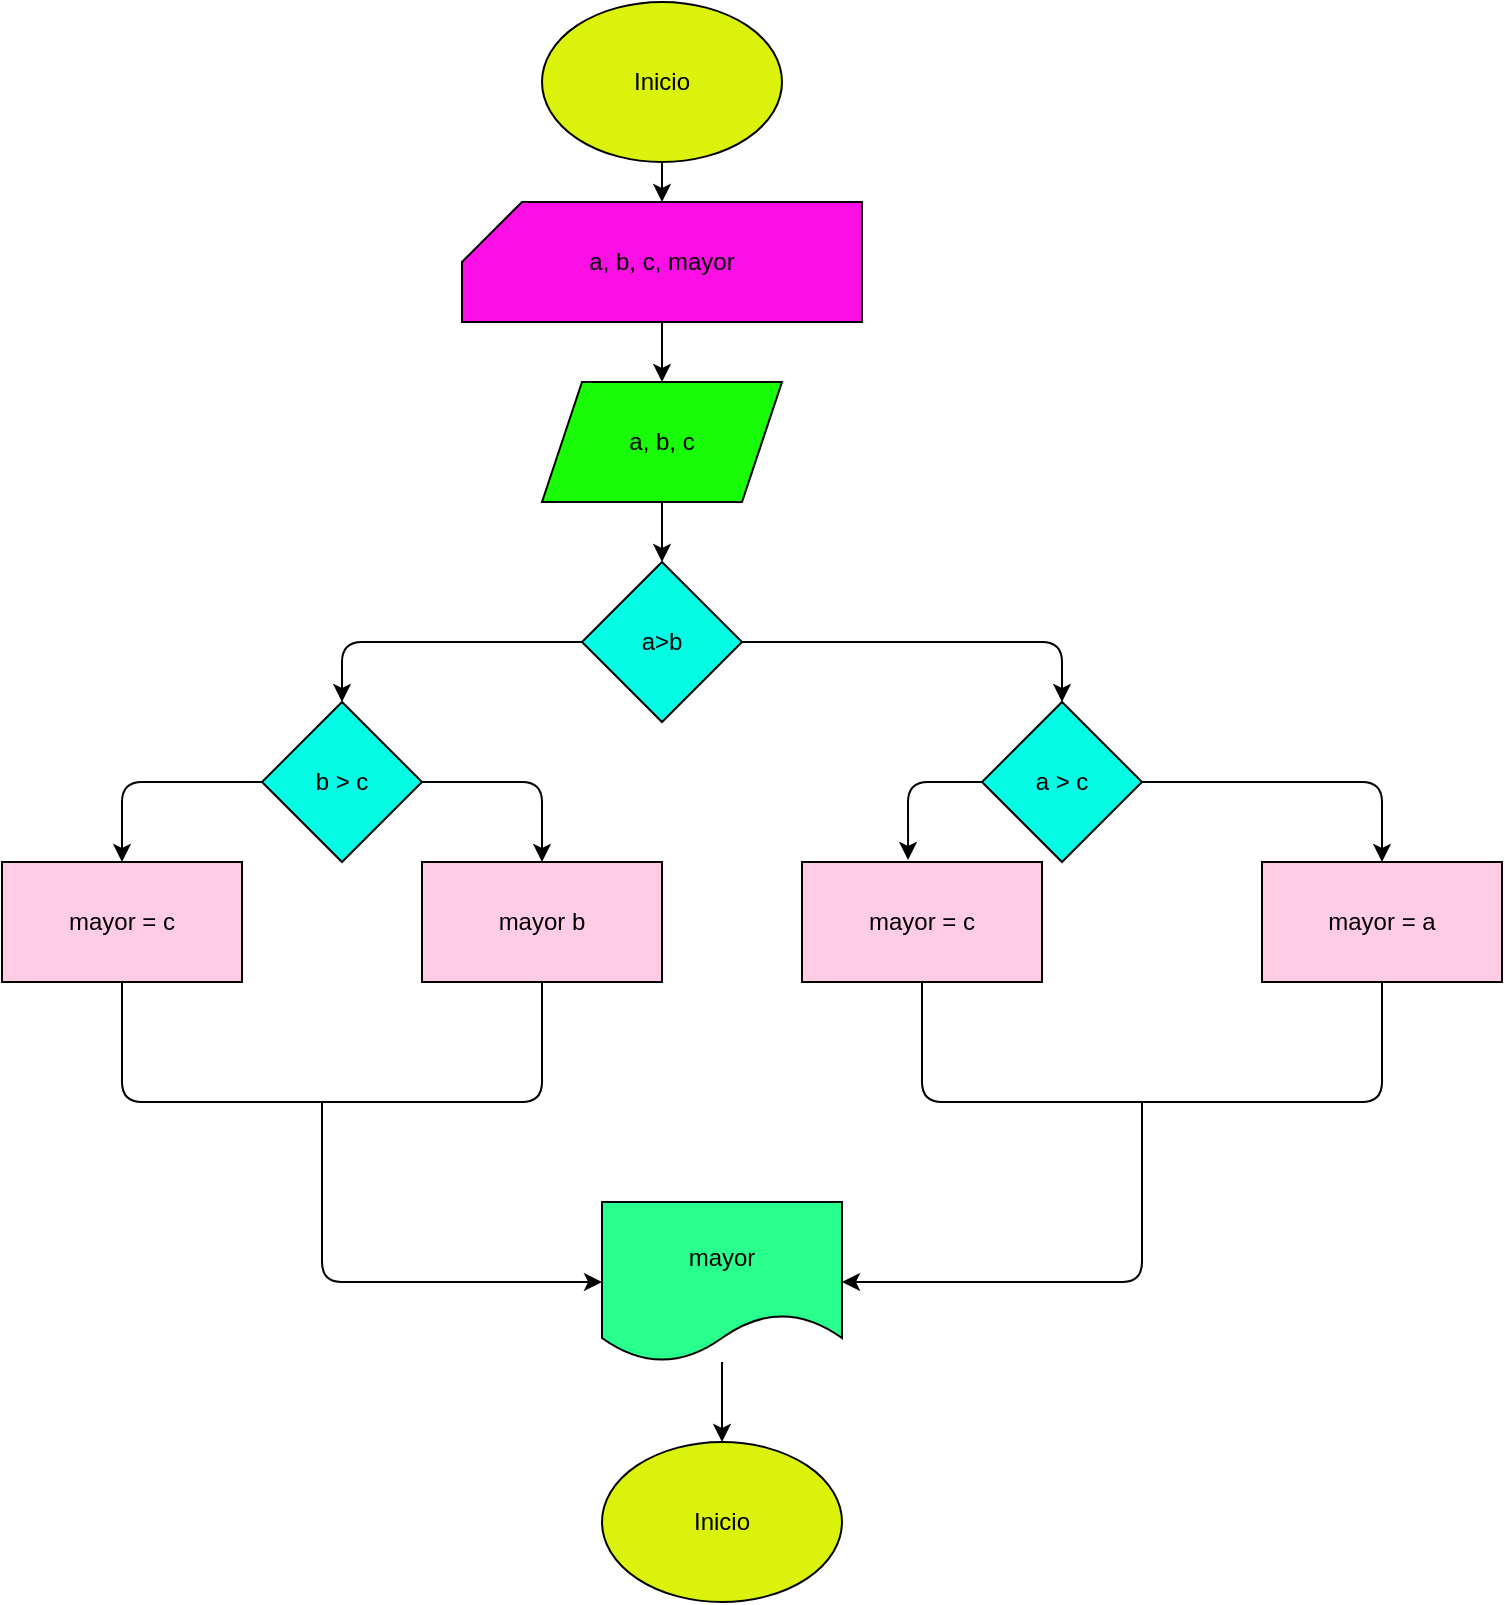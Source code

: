 <mxfile>
    <diagram id="y2DzZKmxAA-MrVlHZMD2" name="Página-1">
        <mxGraphModel dx="1887" dy="472" grid="1" gridSize="10" guides="1" tooltips="1" connect="1" arrows="1" fold="1" page="1" pageScale="1" pageWidth="827" pageHeight="1169" math="0" shadow="0">
            <root>
                <mxCell id="0"/>
                <mxCell id="1" parent="0"/>
                <mxCell id="4" style="edgeStyle=none;html=1;" edge="1" parent="1" source="2" target="3">
                    <mxGeometry relative="1" as="geometry"/>
                </mxCell>
                <mxCell id="2" value="Inicio" style="ellipse;whiteSpace=wrap;html=1;fillColor=#DBF20C;" vertex="1" parent="1">
                    <mxGeometry x="160" y="10" width="120" height="80" as="geometry"/>
                </mxCell>
                <mxCell id="6" style="edgeStyle=none;html=1;" edge="1" parent="1" source="3" target="5">
                    <mxGeometry relative="1" as="geometry"/>
                </mxCell>
                <mxCell id="3" value="a, b, c, mayor" style="shape=card;whiteSpace=wrap;html=1;fillColor=#FC0FE5;" vertex="1" parent="1">
                    <mxGeometry x="120" y="110" width="200" height="60" as="geometry"/>
                </mxCell>
                <mxCell id="8" style="edgeStyle=none;html=1;entryX=0.5;entryY=0;entryDx=0;entryDy=0;" edge="1" parent="1" source="5" target="7">
                    <mxGeometry relative="1" as="geometry"/>
                </mxCell>
                <mxCell id="5" value="a, b, c" style="shape=parallelogram;perimeter=parallelogramPerimeter;whiteSpace=wrap;html=1;fixedSize=1;fillColor=#18FC08;" vertex="1" parent="1">
                    <mxGeometry x="160" y="200" width="120" height="60" as="geometry"/>
                </mxCell>
                <mxCell id="10" style="edgeStyle=none;html=1;entryX=0.5;entryY=0;entryDx=0;entryDy=0;" edge="1" parent="1" source="7" target="9">
                    <mxGeometry relative="1" as="geometry">
                        <Array as="points">
                            <mxPoint x="320" y="330"/>
                            <mxPoint x="420" y="330"/>
                        </Array>
                    </mxGeometry>
                </mxCell>
                <mxCell id="12" style="edgeStyle=none;html=1;" edge="1" parent="1" source="7" target="11">
                    <mxGeometry relative="1" as="geometry">
                        <Array as="points">
                            <mxPoint x="60" y="330"/>
                        </Array>
                    </mxGeometry>
                </mxCell>
                <mxCell id="7" value="a&amp;gt;b" style="rhombus;whiteSpace=wrap;html=1;fillColor=#03FCE3;" vertex="1" parent="1">
                    <mxGeometry x="180" y="290" width="80" height="80" as="geometry"/>
                </mxCell>
                <mxCell id="14" style="edgeStyle=none;html=1;entryX=0.5;entryY=0;entryDx=0;entryDy=0;" edge="1" parent="1" source="9" target="13">
                    <mxGeometry relative="1" as="geometry">
                        <Array as="points">
                            <mxPoint x="450" y="400"/>
                            <mxPoint x="580" y="400"/>
                        </Array>
                    </mxGeometry>
                </mxCell>
                <mxCell id="16" style="edgeStyle=none;html=1;entryX=0.442;entryY=-0.017;entryDx=0;entryDy=0;entryPerimeter=0;" edge="1" parent="1" source="9" target="15">
                    <mxGeometry relative="1" as="geometry">
                        <Array as="points">
                            <mxPoint x="343" y="400"/>
                        </Array>
                    </mxGeometry>
                </mxCell>
                <mxCell id="9" value="a &amp;gt; c" style="rhombus;whiteSpace=wrap;html=1;fillColor=#03FCE3;" vertex="1" parent="1">
                    <mxGeometry x="380" y="360" width="80" height="80" as="geometry"/>
                </mxCell>
                <mxCell id="25" style="edgeStyle=none;html=1;entryX=0.5;entryY=0;entryDx=0;entryDy=0;" edge="1" parent="1" source="11" target="24">
                    <mxGeometry relative="1" as="geometry">
                        <Array as="points">
                            <mxPoint x="-50" y="400"/>
                        </Array>
                    </mxGeometry>
                </mxCell>
                <mxCell id="26" style="edgeStyle=none;html=1;entryX=0.5;entryY=0;entryDx=0;entryDy=0;" edge="1" parent="1" source="11" target="23">
                    <mxGeometry relative="1" as="geometry">
                        <Array as="points">
                            <mxPoint x="160" y="400"/>
                        </Array>
                    </mxGeometry>
                </mxCell>
                <mxCell id="11" value="b &amp;gt; c" style="rhombus;whiteSpace=wrap;html=1;fillColor=#03FCE3;" vertex="1" parent="1">
                    <mxGeometry x="20" y="360" width="80" height="80" as="geometry"/>
                </mxCell>
                <mxCell id="13" value="mayor = a" style="rounded=0;whiteSpace=wrap;html=1;fillColor=#FFCCE6;" vertex="1" parent="1">
                    <mxGeometry x="520" y="440" width="120" height="60" as="geometry"/>
                </mxCell>
                <mxCell id="15" value="mayor = c" style="rounded=0;whiteSpace=wrap;html=1;fillColor=#FFCCE6;" vertex="1" parent="1">
                    <mxGeometry x="290" y="440" width="120" height="60" as="geometry"/>
                </mxCell>
                <mxCell id="18" value="" style="endArrow=none;html=1;exitX=0.5;exitY=1;exitDx=0;exitDy=0;entryX=0.5;entryY=1;entryDx=0;entryDy=0;" edge="1" parent="1" source="15" target="13">
                    <mxGeometry width="50" height="50" relative="1" as="geometry">
                        <mxPoint x="200" y="550" as="sourcePoint"/>
                        <mxPoint x="250" y="500" as="targetPoint"/>
                        <Array as="points">
                            <mxPoint x="350" y="530"/>
                            <mxPoint x="350" y="560"/>
                            <mxPoint x="420" y="560"/>
                            <mxPoint x="580" y="560"/>
                        </Array>
                    </mxGeometry>
                </mxCell>
                <mxCell id="23" value="mayor b" style="rounded=0;whiteSpace=wrap;html=1;fillColor=#FFCCE6;" vertex="1" parent="1">
                    <mxGeometry x="100" y="440" width="120" height="60" as="geometry"/>
                </mxCell>
                <mxCell id="24" value="mayor = c" style="rounded=0;whiteSpace=wrap;html=1;fillColor=#FFCCE6;" vertex="1" parent="1">
                    <mxGeometry x="-110" y="440" width="120" height="60" as="geometry"/>
                </mxCell>
                <mxCell id="27" value="" style="endArrow=none;html=1;exitX=0.5;exitY=1;exitDx=0;exitDy=0;entryX=0.5;entryY=1;entryDx=0;entryDy=0;" edge="1" parent="1" source="24" target="23">
                    <mxGeometry width="50" height="50" relative="1" as="geometry">
                        <mxPoint x="-60" y="540" as="sourcePoint"/>
                        <mxPoint x="-10" y="490" as="targetPoint"/>
                        <Array as="points">
                            <mxPoint x="-50" y="560"/>
                            <mxPoint x="50" y="560"/>
                            <mxPoint x="160" y="560"/>
                        </Array>
                    </mxGeometry>
                </mxCell>
                <mxCell id="34" style="edgeStyle=none;html=1;" edge="1" parent="1" source="28" target="33">
                    <mxGeometry relative="1" as="geometry"/>
                </mxCell>
                <mxCell id="28" value="mayor" style="shape=document;whiteSpace=wrap;html=1;boundedLbl=1;fillColor=#29FF8D;" vertex="1" parent="1">
                    <mxGeometry x="190" y="610" width="120" height="80" as="geometry"/>
                </mxCell>
                <mxCell id="31" value="" style="endArrow=classic;html=1;entryX=1;entryY=0.5;entryDx=0;entryDy=0;" edge="1" parent="1" target="28">
                    <mxGeometry width="50" height="50" relative="1" as="geometry">
                        <mxPoint x="460" y="560" as="sourcePoint"/>
                        <mxPoint x="430" y="590" as="targetPoint"/>
                        <Array as="points">
                            <mxPoint x="460" y="650"/>
                        </Array>
                    </mxGeometry>
                </mxCell>
                <mxCell id="32" value="" style="endArrow=classic;html=1;entryX=0;entryY=0.5;entryDx=0;entryDy=0;" edge="1" parent="1" target="28">
                    <mxGeometry width="50" height="50" relative="1" as="geometry">
                        <mxPoint x="50" y="560" as="sourcePoint"/>
                        <mxPoint x="430" y="590" as="targetPoint"/>
                        <Array as="points">
                            <mxPoint x="50" y="650"/>
                        </Array>
                    </mxGeometry>
                </mxCell>
                <mxCell id="33" value="Inicio" style="ellipse;whiteSpace=wrap;html=1;fillColor=#DBF20C;" vertex="1" parent="1">
                    <mxGeometry x="190" y="730" width="120" height="80" as="geometry"/>
                </mxCell>
            </root>
        </mxGraphModel>
    </diagram>
</mxfile>